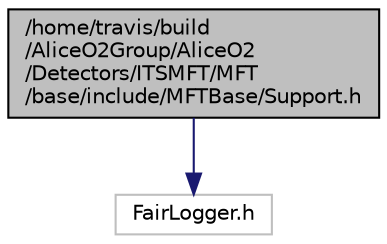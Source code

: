 digraph "/home/travis/build/AliceO2Group/AliceO2/Detectors/ITSMFT/MFT/base/include/MFTBase/Support.h"
{
 // INTERACTIVE_SVG=YES
  bgcolor="transparent";
  edge [fontname="Helvetica",fontsize="10",labelfontname="Helvetica",labelfontsize="10"];
  node [fontname="Helvetica",fontsize="10",shape=record];
  Node0 [label="/home/travis/build\l/AliceO2Group/AliceO2\l/Detectors/ITSMFT/MFT\l/base/include/MFTBase/Support.h",height=0.2,width=0.4,color="black", fillcolor="grey75", style="filled", fontcolor="black"];
  Node0 -> Node1 [color="midnightblue",fontsize="10",style="solid",fontname="Helvetica"];
  Node1 [label="FairLogger.h",height=0.2,width=0.4,color="grey75"];
}
